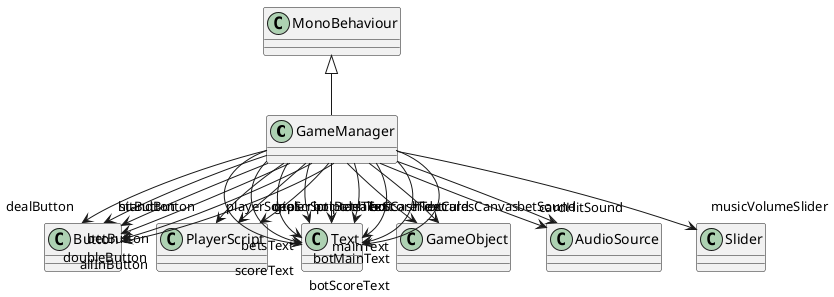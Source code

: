 @startuml
class GameManager {
}
MonoBehaviour <|-- GameManager
GameManager --> "dealButton" Button
GameManager --> "hitButton" Button
GameManager --> "standButton" Button
GameManager --> "betButton" Button
GameManager --> "allInButton" Button
GameManager --> "doubleButton" Button
GameManager --> "playerScript" PlayerScript
GameManager --> "dealerScript" PlayerScript
GameManager --> "gtoScript" PlayerScript
GameManager --> "scoreText" Text
GameManager --> "dealerScoreText" Text
GameManager --> "betsText" Text
GameManager --> "botBetsText" Text
GameManager --> "cashText" Text
GameManager --> "botCashText" Text
GameManager --> "mainText" Text
GameManager --> "botMainText" Text
GameManager --> "botScoreText" Text
GameManager --> "hideCard" GameObject
GameManager --> "rulesCanvas" GameObject
GameManager --> "cardHitSound" AudioSource
GameManager --> "betSound" AudioSource
GameManager --> "musicVolumeSlider" Slider
@enduml
